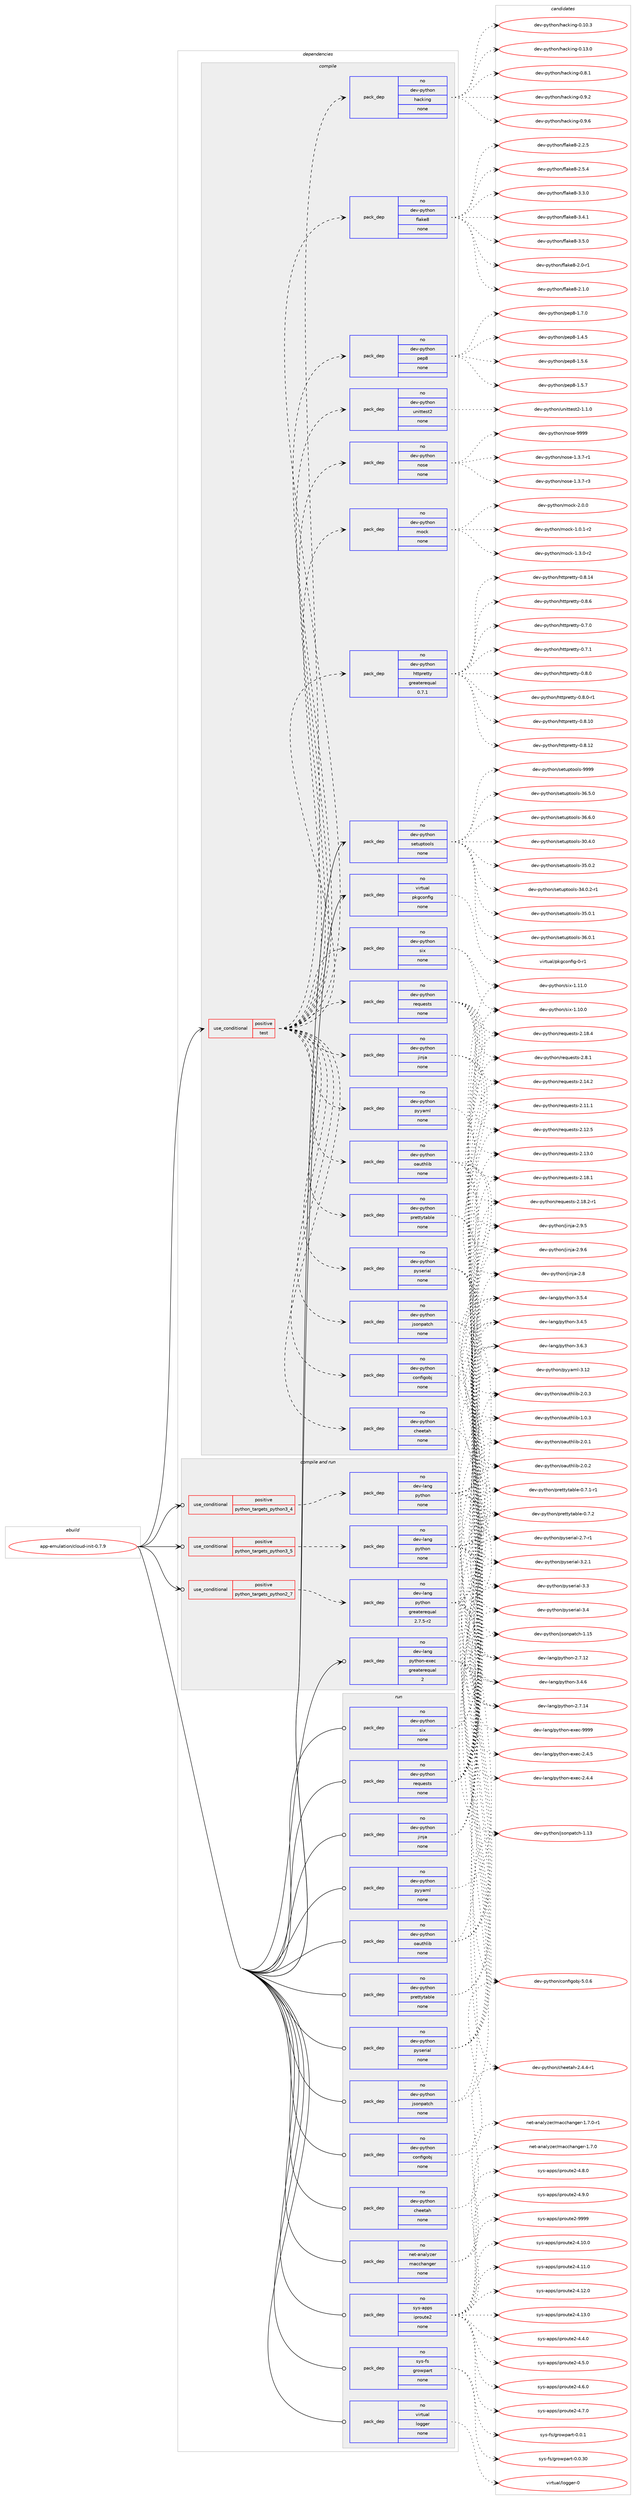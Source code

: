 digraph prolog {

# *************
# Graph options
# *************

newrank=true;
concentrate=true;
compound=true;
graph [rankdir=LR,fontname=Helvetica,fontsize=10,ranksep=1.5];#, ranksep=2.5, nodesep=0.2];
edge  [arrowhead=vee];
node  [fontname=Helvetica,fontsize=10];

# **********
# The ebuild
# **********

subgraph cluster_leftcol {
color=gray;
rank=same;
label=<<i>ebuild</i>>;
id [label="app-emulation/cloud-init-0.7.9", color=red, width=4, href="../app-emulation/cloud-init-0.7.9.svg"];
}

# ****************
# The dependencies
# ****************

subgraph cluster_midcol {
color=gray;
label=<<i>dependencies</i>>;
subgraph cluster_compile {
fillcolor="#eeeeee";
style=filled;
label=<<i>compile</i>>;
subgraph cond4976 {
dependency20483 [label=<<TABLE BORDER="0" CELLBORDER="1" CELLSPACING="0" CELLPADDING="4"><TR><TD ROWSPAN="3" CELLPADDING="10">use_conditional</TD></TR><TR><TD>positive</TD></TR><TR><TD>test</TD></TR></TABLE>>, shape=none, color=red];
subgraph pack15093 {
dependency20484 [label=<<TABLE BORDER="0" CELLBORDER="1" CELLSPACING="0" CELLPADDING="4" WIDTH="220"><TR><TD ROWSPAN="6" CELLPADDING="30">pack_dep</TD></TR><TR><TD WIDTH="110">no</TD></TR><TR><TD>dev-python</TD></TR><TR><TD>six</TD></TR><TR><TD>none</TD></TR><TR><TD></TD></TR></TABLE>>, shape=none, color=blue];
}
dependency20483:e -> dependency20484:w [weight=20,style="dashed",arrowhead="vee"];
subgraph pack15094 {
dependency20485 [label=<<TABLE BORDER="0" CELLBORDER="1" CELLSPACING="0" CELLPADDING="4" WIDTH="220"><TR><TD ROWSPAN="6" CELLPADDING="30">pack_dep</TD></TR><TR><TD WIDTH="110">no</TD></TR><TR><TD>dev-python</TD></TR><TR><TD>configobj</TD></TR><TR><TD>none</TD></TR><TR><TD></TD></TR></TABLE>>, shape=none, color=blue];
}
dependency20483:e -> dependency20485:w [weight=20,style="dashed",arrowhead="vee"];
subgraph pack15095 {
dependency20486 [label=<<TABLE BORDER="0" CELLBORDER="1" CELLSPACING="0" CELLPADDING="4" WIDTH="220"><TR><TD ROWSPAN="6" CELLPADDING="30">pack_dep</TD></TR><TR><TD WIDTH="110">no</TD></TR><TR><TD>dev-python</TD></TR><TR><TD>jinja</TD></TR><TR><TD>none</TD></TR><TR><TD></TD></TR></TABLE>>, shape=none, color=blue];
}
dependency20483:e -> dependency20486:w [weight=20,style="dashed",arrowhead="vee"];
subgraph pack15096 {
dependency20487 [label=<<TABLE BORDER="0" CELLBORDER="1" CELLSPACING="0" CELLPADDING="4" WIDTH="220"><TR><TD ROWSPAN="6" CELLPADDING="30">pack_dep</TD></TR><TR><TD WIDTH="110">no</TD></TR><TR><TD>dev-python</TD></TR><TR><TD>jsonpatch</TD></TR><TR><TD>none</TD></TR><TR><TD></TD></TR></TABLE>>, shape=none, color=blue];
}
dependency20483:e -> dependency20487:w [weight=20,style="dashed",arrowhead="vee"];
subgraph pack15097 {
dependency20488 [label=<<TABLE BORDER="0" CELLBORDER="1" CELLSPACING="0" CELLPADDING="4" WIDTH="220"><TR><TD ROWSPAN="6" CELLPADDING="30">pack_dep</TD></TR><TR><TD WIDTH="110">no</TD></TR><TR><TD>dev-python</TD></TR><TR><TD>oauthlib</TD></TR><TR><TD>none</TD></TR><TR><TD></TD></TR></TABLE>>, shape=none, color=blue];
}
dependency20483:e -> dependency20488:w [weight=20,style="dashed",arrowhead="vee"];
subgraph pack15098 {
dependency20489 [label=<<TABLE BORDER="0" CELLBORDER="1" CELLSPACING="0" CELLPADDING="4" WIDTH="220"><TR><TD ROWSPAN="6" CELLPADDING="30">pack_dep</TD></TR><TR><TD WIDTH="110">no</TD></TR><TR><TD>dev-python</TD></TR><TR><TD>prettytable</TD></TR><TR><TD>none</TD></TR><TR><TD></TD></TR></TABLE>>, shape=none, color=blue];
}
dependency20483:e -> dependency20489:w [weight=20,style="dashed",arrowhead="vee"];
subgraph pack15099 {
dependency20490 [label=<<TABLE BORDER="0" CELLBORDER="1" CELLSPACING="0" CELLPADDING="4" WIDTH="220"><TR><TD ROWSPAN="6" CELLPADDING="30">pack_dep</TD></TR><TR><TD WIDTH="110">no</TD></TR><TR><TD>dev-python</TD></TR><TR><TD>pyserial</TD></TR><TR><TD>none</TD></TR><TR><TD></TD></TR></TABLE>>, shape=none, color=blue];
}
dependency20483:e -> dependency20490:w [weight=20,style="dashed",arrowhead="vee"];
subgraph pack15100 {
dependency20491 [label=<<TABLE BORDER="0" CELLBORDER="1" CELLSPACING="0" CELLPADDING="4" WIDTH="220"><TR><TD ROWSPAN="6" CELLPADDING="30">pack_dep</TD></TR><TR><TD WIDTH="110">no</TD></TR><TR><TD>dev-python</TD></TR><TR><TD>pyyaml</TD></TR><TR><TD>none</TD></TR><TR><TD></TD></TR></TABLE>>, shape=none, color=blue];
}
dependency20483:e -> dependency20491:w [weight=20,style="dashed",arrowhead="vee"];
subgraph pack15101 {
dependency20492 [label=<<TABLE BORDER="0" CELLBORDER="1" CELLSPACING="0" CELLPADDING="4" WIDTH="220"><TR><TD ROWSPAN="6" CELLPADDING="30">pack_dep</TD></TR><TR><TD WIDTH="110">no</TD></TR><TR><TD>dev-python</TD></TR><TR><TD>requests</TD></TR><TR><TD>none</TD></TR><TR><TD></TD></TR></TABLE>>, shape=none, color=blue];
}
dependency20483:e -> dependency20492:w [weight=20,style="dashed",arrowhead="vee"];
subgraph pack15102 {
dependency20493 [label=<<TABLE BORDER="0" CELLBORDER="1" CELLSPACING="0" CELLPADDING="4" WIDTH="220"><TR><TD ROWSPAN="6" CELLPADDING="30">pack_dep</TD></TR><TR><TD WIDTH="110">no</TD></TR><TR><TD>dev-python</TD></TR><TR><TD>cheetah</TD></TR><TR><TD>none</TD></TR><TR><TD></TD></TR></TABLE>>, shape=none, color=blue];
}
dependency20483:e -> dependency20493:w [weight=20,style="dashed",arrowhead="vee"];
subgraph pack15103 {
dependency20494 [label=<<TABLE BORDER="0" CELLBORDER="1" CELLSPACING="0" CELLPADDING="4" WIDTH="220"><TR><TD ROWSPAN="6" CELLPADDING="30">pack_dep</TD></TR><TR><TD WIDTH="110">no</TD></TR><TR><TD>dev-python</TD></TR><TR><TD>httpretty</TD></TR><TR><TD>greaterequal</TD></TR><TR><TD>0.7.1</TD></TR></TABLE>>, shape=none, color=blue];
}
dependency20483:e -> dependency20494:w [weight=20,style="dashed",arrowhead="vee"];
subgraph pack15104 {
dependency20495 [label=<<TABLE BORDER="0" CELLBORDER="1" CELLSPACING="0" CELLPADDING="4" WIDTH="220"><TR><TD ROWSPAN="6" CELLPADDING="30">pack_dep</TD></TR><TR><TD WIDTH="110">no</TD></TR><TR><TD>dev-python</TD></TR><TR><TD>mock</TD></TR><TR><TD>none</TD></TR><TR><TD></TD></TR></TABLE>>, shape=none, color=blue];
}
dependency20483:e -> dependency20495:w [weight=20,style="dashed",arrowhead="vee"];
subgraph pack15105 {
dependency20496 [label=<<TABLE BORDER="0" CELLBORDER="1" CELLSPACING="0" CELLPADDING="4" WIDTH="220"><TR><TD ROWSPAN="6" CELLPADDING="30">pack_dep</TD></TR><TR><TD WIDTH="110">no</TD></TR><TR><TD>dev-python</TD></TR><TR><TD>nose</TD></TR><TR><TD>none</TD></TR><TR><TD></TD></TR></TABLE>>, shape=none, color=blue];
}
dependency20483:e -> dependency20496:w [weight=20,style="dashed",arrowhead="vee"];
subgraph pack15106 {
dependency20497 [label=<<TABLE BORDER="0" CELLBORDER="1" CELLSPACING="0" CELLPADDING="4" WIDTH="220"><TR><TD ROWSPAN="6" CELLPADDING="30">pack_dep</TD></TR><TR><TD WIDTH="110">no</TD></TR><TR><TD>dev-python</TD></TR><TR><TD>unittest2</TD></TR><TR><TD>none</TD></TR><TR><TD></TD></TR></TABLE>>, shape=none, color=blue];
}
dependency20483:e -> dependency20497:w [weight=20,style="dashed",arrowhead="vee"];
subgraph pack15107 {
dependency20498 [label=<<TABLE BORDER="0" CELLBORDER="1" CELLSPACING="0" CELLPADDING="4" WIDTH="220"><TR><TD ROWSPAN="6" CELLPADDING="30">pack_dep</TD></TR><TR><TD WIDTH="110">no</TD></TR><TR><TD>dev-python</TD></TR><TR><TD>pep8</TD></TR><TR><TD>none</TD></TR><TR><TD></TD></TR></TABLE>>, shape=none, color=blue];
}
dependency20483:e -> dependency20498:w [weight=20,style="dashed",arrowhead="vee"];
subgraph pack15108 {
dependency20499 [label=<<TABLE BORDER="0" CELLBORDER="1" CELLSPACING="0" CELLPADDING="4" WIDTH="220"><TR><TD ROWSPAN="6" CELLPADDING="30">pack_dep</TD></TR><TR><TD WIDTH="110">no</TD></TR><TR><TD>dev-python</TD></TR><TR><TD>flake8</TD></TR><TR><TD>none</TD></TR><TR><TD></TD></TR></TABLE>>, shape=none, color=blue];
}
dependency20483:e -> dependency20499:w [weight=20,style="dashed",arrowhead="vee"];
subgraph pack15109 {
dependency20500 [label=<<TABLE BORDER="0" CELLBORDER="1" CELLSPACING="0" CELLPADDING="4" WIDTH="220"><TR><TD ROWSPAN="6" CELLPADDING="30">pack_dep</TD></TR><TR><TD WIDTH="110">no</TD></TR><TR><TD>dev-python</TD></TR><TR><TD>hacking</TD></TR><TR><TD>none</TD></TR><TR><TD></TD></TR></TABLE>>, shape=none, color=blue];
}
dependency20483:e -> dependency20500:w [weight=20,style="dashed",arrowhead="vee"];
}
id:e -> dependency20483:w [weight=20,style="solid",arrowhead="vee"];
subgraph pack15110 {
dependency20501 [label=<<TABLE BORDER="0" CELLBORDER="1" CELLSPACING="0" CELLPADDING="4" WIDTH="220"><TR><TD ROWSPAN="6" CELLPADDING="30">pack_dep</TD></TR><TR><TD WIDTH="110">no</TD></TR><TR><TD>dev-python</TD></TR><TR><TD>setuptools</TD></TR><TR><TD>none</TD></TR><TR><TD></TD></TR></TABLE>>, shape=none, color=blue];
}
id:e -> dependency20501:w [weight=20,style="solid",arrowhead="vee"];
subgraph pack15111 {
dependency20502 [label=<<TABLE BORDER="0" CELLBORDER="1" CELLSPACING="0" CELLPADDING="4" WIDTH="220"><TR><TD ROWSPAN="6" CELLPADDING="30">pack_dep</TD></TR><TR><TD WIDTH="110">no</TD></TR><TR><TD>virtual</TD></TR><TR><TD>pkgconfig</TD></TR><TR><TD>none</TD></TR><TR><TD></TD></TR></TABLE>>, shape=none, color=blue];
}
id:e -> dependency20502:w [weight=20,style="solid",arrowhead="vee"];
}
subgraph cluster_compileandrun {
fillcolor="#eeeeee";
style=filled;
label=<<i>compile and run</i>>;
subgraph cond4977 {
dependency20503 [label=<<TABLE BORDER="0" CELLBORDER="1" CELLSPACING="0" CELLPADDING="4"><TR><TD ROWSPAN="3" CELLPADDING="10">use_conditional</TD></TR><TR><TD>positive</TD></TR><TR><TD>python_targets_python2_7</TD></TR></TABLE>>, shape=none, color=red];
subgraph pack15112 {
dependency20504 [label=<<TABLE BORDER="0" CELLBORDER="1" CELLSPACING="0" CELLPADDING="4" WIDTH="220"><TR><TD ROWSPAN="6" CELLPADDING="30">pack_dep</TD></TR><TR><TD WIDTH="110">no</TD></TR><TR><TD>dev-lang</TD></TR><TR><TD>python</TD></TR><TR><TD>greaterequal</TD></TR><TR><TD>2.7.5-r2</TD></TR></TABLE>>, shape=none, color=blue];
}
dependency20503:e -> dependency20504:w [weight=20,style="dashed",arrowhead="vee"];
}
id:e -> dependency20503:w [weight=20,style="solid",arrowhead="odotvee"];
subgraph cond4978 {
dependency20505 [label=<<TABLE BORDER="0" CELLBORDER="1" CELLSPACING="0" CELLPADDING="4"><TR><TD ROWSPAN="3" CELLPADDING="10">use_conditional</TD></TR><TR><TD>positive</TD></TR><TR><TD>python_targets_python3_4</TD></TR></TABLE>>, shape=none, color=red];
subgraph pack15113 {
dependency20506 [label=<<TABLE BORDER="0" CELLBORDER="1" CELLSPACING="0" CELLPADDING="4" WIDTH="220"><TR><TD ROWSPAN="6" CELLPADDING="30">pack_dep</TD></TR><TR><TD WIDTH="110">no</TD></TR><TR><TD>dev-lang</TD></TR><TR><TD>python</TD></TR><TR><TD>none</TD></TR><TR><TD></TD></TR></TABLE>>, shape=none, color=blue];
}
dependency20505:e -> dependency20506:w [weight=20,style="dashed",arrowhead="vee"];
}
id:e -> dependency20505:w [weight=20,style="solid",arrowhead="odotvee"];
subgraph cond4979 {
dependency20507 [label=<<TABLE BORDER="0" CELLBORDER="1" CELLSPACING="0" CELLPADDING="4"><TR><TD ROWSPAN="3" CELLPADDING="10">use_conditional</TD></TR><TR><TD>positive</TD></TR><TR><TD>python_targets_python3_5</TD></TR></TABLE>>, shape=none, color=red];
subgraph pack15114 {
dependency20508 [label=<<TABLE BORDER="0" CELLBORDER="1" CELLSPACING="0" CELLPADDING="4" WIDTH="220"><TR><TD ROWSPAN="6" CELLPADDING="30">pack_dep</TD></TR><TR><TD WIDTH="110">no</TD></TR><TR><TD>dev-lang</TD></TR><TR><TD>python</TD></TR><TR><TD>none</TD></TR><TR><TD></TD></TR></TABLE>>, shape=none, color=blue];
}
dependency20507:e -> dependency20508:w [weight=20,style="dashed",arrowhead="vee"];
}
id:e -> dependency20507:w [weight=20,style="solid",arrowhead="odotvee"];
subgraph pack15115 {
dependency20509 [label=<<TABLE BORDER="0" CELLBORDER="1" CELLSPACING="0" CELLPADDING="4" WIDTH="220"><TR><TD ROWSPAN="6" CELLPADDING="30">pack_dep</TD></TR><TR><TD WIDTH="110">no</TD></TR><TR><TD>dev-lang</TD></TR><TR><TD>python-exec</TD></TR><TR><TD>greaterequal</TD></TR><TR><TD>2</TD></TR></TABLE>>, shape=none, color=blue];
}
id:e -> dependency20509:w [weight=20,style="solid",arrowhead="odotvee"];
}
subgraph cluster_run {
fillcolor="#eeeeee";
style=filled;
label=<<i>run</i>>;
subgraph pack15116 {
dependency20510 [label=<<TABLE BORDER="0" CELLBORDER="1" CELLSPACING="0" CELLPADDING="4" WIDTH="220"><TR><TD ROWSPAN="6" CELLPADDING="30">pack_dep</TD></TR><TR><TD WIDTH="110">no</TD></TR><TR><TD>dev-python</TD></TR><TR><TD>cheetah</TD></TR><TR><TD>none</TD></TR><TR><TD></TD></TR></TABLE>>, shape=none, color=blue];
}
id:e -> dependency20510:w [weight=20,style="solid",arrowhead="odot"];
subgraph pack15117 {
dependency20511 [label=<<TABLE BORDER="0" CELLBORDER="1" CELLSPACING="0" CELLPADDING="4" WIDTH="220"><TR><TD ROWSPAN="6" CELLPADDING="30">pack_dep</TD></TR><TR><TD WIDTH="110">no</TD></TR><TR><TD>dev-python</TD></TR><TR><TD>configobj</TD></TR><TR><TD>none</TD></TR><TR><TD></TD></TR></TABLE>>, shape=none, color=blue];
}
id:e -> dependency20511:w [weight=20,style="solid",arrowhead="odot"];
subgraph pack15118 {
dependency20512 [label=<<TABLE BORDER="0" CELLBORDER="1" CELLSPACING="0" CELLPADDING="4" WIDTH="220"><TR><TD ROWSPAN="6" CELLPADDING="30">pack_dep</TD></TR><TR><TD WIDTH="110">no</TD></TR><TR><TD>dev-python</TD></TR><TR><TD>jinja</TD></TR><TR><TD>none</TD></TR><TR><TD></TD></TR></TABLE>>, shape=none, color=blue];
}
id:e -> dependency20512:w [weight=20,style="solid",arrowhead="odot"];
subgraph pack15119 {
dependency20513 [label=<<TABLE BORDER="0" CELLBORDER="1" CELLSPACING="0" CELLPADDING="4" WIDTH="220"><TR><TD ROWSPAN="6" CELLPADDING="30">pack_dep</TD></TR><TR><TD WIDTH="110">no</TD></TR><TR><TD>dev-python</TD></TR><TR><TD>jsonpatch</TD></TR><TR><TD>none</TD></TR><TR><TD></TD></TR></TABLE>>, shape=none, color=blue];
}
id:e -> dependency20513:w [weight=20,style="solid",arrowhead="odot"];
subgraph pack15120 {
dependency20514 [label=<<TABLE BORDER="0" CELLBORDER="1" CELLSPACING="0" CELLPADDING="4" WIDTH="220"><TR><TD ROWSPAN="6" CELLPADDING="30">pack_dep</TD></TR><TR><TD WIDTH="110">no</TD></TR><TR><TD>dev-python</TD></TR><TR><TD>oauthlib</TD></TR><TR><TD>none</TD></TR><TR><TD></TD></TR></TABLE>>, shape=none, color=blue];
}
id:e -> dependency20514:w [weight=20,style="solid",arrowhead="odot"];
subgraph pack15121 {
dependency20515 [label=<<TABLE BORDER="0" CELLBORDER="1" CELLSPACING="0" CELLPADDING="4" WIDTH="220"><TR><TD ROWSPAN="6" CELLPADDING="30">pack_dep</TD></TR><TR><TD WIDTH="110">no</TD></TR><TR><TD>dev-python</TD></TR><TR><TD>prettytable</TD></TR><TR><TD>none</TD></TR><TR><TD></TD></TR></TABLE>>, shape=none, color=blue];
}
id:e -> dependency20515:w [weight=20,style="solid",arrowhead="odot"];
subgraph pack15122 {
dependency20516 [label=<<TABLE BORDER="0" CELLBORDER="1" CELLSPACING="0" CELLPADDING="4" WIDTH="220"><TR><TD ROWSPAN="6" CELLPADDING="30">pack_dep</TD></TR><TR><TD WIDTH="110">no</TD></TR><TR><TD>dev-python</TD></TR><TR><TD>pyserial</TD></TR><TR><TD>none</TD></TR><TR><TD></TD></TR></TABLE>>, shape=none, color=blue];
}
id:e -> dependency20516:w [weight=20,style="solid",arrowhead="odot"];
subgraph pack15123 {
dependency20517 [label=<<TABLE BORDER="0" CELLBORDER="1" CELLSPACING="0" CELLPADDING="4" WIDTH="220"><TR><TD ROWSPAN="6" CELLPADDING="30">pack_dep</TD></TR><TR><TD WIDTH="110">no</TD></TR><TR><TD>dev-python</TD></TR><TR><TD>pyyaml</TD></TR><TR><TD>none</TD></TR><TR><TD></TD></TR></TABLE>>, shape=none, color=blue];
}
id:e -> dependency20517:w [weight=20,style="solid",arrowhead="odot"];
subgraph pack15124 {
dependency20518 [label=<<TABLE BORDER="0" CELLBORDER="1" CELLSPACING="0" CELLPADDING="4" WIDTH="220"><TR><TD ROWSPAN="6" CELLPADDING="30">pack_dep</TD></TR><TR><TD WIDTH="110">no</TD></TR><TR><TD>dev-python</TD></TR><TR><TD>requests</TD></TR><TR><TD>none</TD></TR><TR><TD></TD></TR></TABLE>>, shape=none, color=blue];
}
id:e -> dependency20518:w [weight=20,style="solid",arrowhead="odot"];
subgraph pack15125 {
dependency20519 [label=<<TABLE BORDER="0" CELLBORDER="1" CELLSPACING="0" CELLPADDING="4" WIDTH="220"><TR><TD ROWSPAN="6" CELLPADDING="30">pack_dep</TD></TR><TR><TD WIDTH="110">no</TD></TR><TR><TD>dev-python</TD></TR><TR><TD>six</TD></TR><TR><TD>none</TD></TR><TR><TD></TD></TR></TABLE>>, shape=none, color=blue];
}
id:e -> dependency20519:w [weight=20,style="solid",arrowhead="odot"];
subgraph pack15126 {
dependency20520 [label=<<TABLE BORDER="0" CELLBORDER="1" CELLSPACING="0" CELLPADDING="4" WIDTH="220"><TR><TD ROWSPAN="6" CELLPADDING="30">pack_dep</TD></TR><TR><TD WIDTH="110">no</TD></TR><TR><TD>net-analyzer</TD></TR><TR><TD>macchanger</TD></TR><TR><TD>none</TD></TR><TR><TD></TD></TR></TABLE>>, shape=none, color=blue];
}
id:e -> dependency20520:w [weight=20,style="solid",arrowhead="odot"];
subgraph pack15127 {
dependency20521 [label=<<TABLE BORDER="0" CELLBORDER="1" CELLSPACING="0" CELLPADDING="4" WIDTH="220"><TR><TD ROWSPAN="6" CELLPADDING="30">pack_dep</TD></TR><TR><TD WIDTH="110">no</TD></TR><TR><TD>sys-apps</TD></TR><TR><TD>iproute2</TD></TR><TR><TD>none</TD></TR><TR><TD></TD></TR></TABLE>>, shape=none, color=blue];
}
id:e -> dependency20521:w [weight=20,style="solid",arrowhead="odot"];
subgraph pack15128 {
dependency20522 [label=<<TABLE BORDER="0" CELLBORDER="1" CELLSPACING="0" CELLPADDING="4" WIDTH="220"><TR><TD ROWSPAN="6" CELLPADDING="30">pack_dep</TD></TR><TR><TD WIDTH="110">no</TD></TR><TR><TD>sys-fs</TD></TR><TR><TD>growpart</TD></TR><TR><TD>none</TD></TR><TR><TD></TD></TR></TABLE>>, shape=none, color=blue];
}
id:e -> dependency20522:w [weight=20,style="solid",arrowhead="odot"];
subgraph pack15129 {
dependency20523 [label=<<TABLE BORDER="0" CELLBORDER="1" CELLSPACING="0" CELLPADDING="4" WIDTH="220"><TR><TD ROWSPAN="6" CELLPADDING="30">pack_dep</TD></TR><TR><TD WIDTH="110">no</TD></TR><TR><TD>virtual</TD></TR><TR><TD>logger</TD></TR><TR><TD>none</TD></TR><TR><TD></TD></TR></TABLE>>, shape=none, color=blue];
}
id:e -> dependency20523:w [weight=20,style="solid",arrowhead="odot"];
}
}

# **************
# The candidates
# **************

subgraph cluster_choices {
rank=same;
color=gray;
label=<<i>candidates</i>>;

subgraph choice15093 {
color=black;
nodesep=1;
choice100101118451121211161041111104711510512045494649484648 [label="dev-python/six-1.10.0", color=red, width=4,href="../dev-python/six-1.10.0.svg"];
choice100101118451121211161041111104711510512045494649494648 [label="dev-python/six-1.11.0", color=red, width=4,href="../dev-python/six-1.11.0.svg"];
dependency20484:e -> choice100101118451121211161041111104711510512045494649484648:w [style=dotted,weight="100"];
dependency20484:e -> choice100101118451121211161041111104711510512045494649494648:w [style=dotted,weight="100"];
}
subgraph choice15094 {
color=black;
nodesep=1;
choice10010111845112121116104111110479911111010210510311198106455346484654 [label="dev-python/configobj-5.0.6", color=red, width=4,href="../dev-python/configobj-5.0.6.svg"];
dependency20485:e -> choice10010111845112121116104111110479911111010210510311198106455346484654:w [style=dotted,weight="100"];
}
subgraph choice15095 {
color=black;
nodesep=1;
choice10010111845112121116104111110471061051101069745504656 [label="dev-python/jinja-2.8", color=red, width=4,href="../dev-python/jinja-2.8.svg"];
choice100101118451121211161041111104710610511010697455046574653 [label="dev-python/jinja-2.9.5", color=red, width=4,href="../dev-python/jinja-2.9.5.svg"];
choice100101118451121211161041111104710610511010697455046574654 [label="dev-python/jinja-2.9.6", color=red, width=4,href="../dev-python/jinja-2.9.6.svg"];
dependency20486:e -> choice10010111845112121116104111110471061051101069745504656:w [style=dotted,weight="100"];
dependency20486:e -> choice100101118451121211161041111104710610511010697455046574653:w [style=dotted,weight="100"];
dependency20486:e -> choice100101118451121211161041111104710610511010697455046574654:w [style=dotted,weight="100"];
}
subgraph choice15096 {
color=black;
nodesep=1;
choice100101118451121211161041111104710611511111011297116991044549464951 [label="dev-python/jsonpatch-1.13", color=red, width=4,href="../dev-python/jsonpatch-1.13.svg"];
choice100101118451121211161041111104710611511111011297116991044549464953 [label="dev-python/jsonpatch-1.15", color=red, width=4,href="../dev-python/jsonpatch-1.15.svg"];
dependency20487:e -> choice100101118451121211161041111104710611511111011297116991044549464951:w [style=dotted,weight="100"];
dependency20487:e -> choice100101118451121211161041111104710611511111011297116991044549464953:w [style=dotted,weight="100"];
}
subgraph choice15097 {
color=black;
nodesep=1;
choice10010111845112121116104111110471119711711610410810598454946484651 [label="dev-python/oauthlib-1.0.3", color=red, width=4,href="../dev-python/oauthlib-1.0.3.svg"];
choice10010111845112121116104111110471119711711610410810598455046484649 [label="dev-python/oauthlib-2.0.1", color=red, width=4,href="../dev-python/oauthlib-2.0.1.svg"];
choice10010111845112121116104111110471119711711610410810598455046484650 [label="dev-python/oauthlib-2.0.2", color=red, width=4,href="../dev-python/oauthlib-2.0.2.svg"];
choice10010111845112121116104111110471119711711610410810598455046484651 [label="dev-python/oauthlib-2.0.3", color=red, width=4,href="../dev-python/oauthlib-2.0.3.svg"];
dependency20488:e -> choice10010111845112121116104111110471119711711610410810598454946484651:w [style=dotted,weight="100"];
dependency20488:e -> choice10010111845112121116104111110471119711711610410810598455046484649:w [style=dotted,weight="100"];
dependency20488:e -> choice10010111845112121116104111110471119711711610410810598455046484650:w [style=dotted,weight="100"];
dependency20488:e -> choice10010111845112121116104111110471119711711610410810598455046484651:w [style=dotted,weight="100"];
}
subgraph choice15098 {
color=black;
nodesep=1;
choice100101118451121211161041111104711211410111611612111697981081014548465546494511449 [label="dev-python/prettytable-0.7.1-r1", color=red, width=4,href="../dev-python/prettytable-0.7.1-r1.svg"];
choice10010111845112121116104111110471121141011161161211169798108101454846554650 [label="dev-python/prettytable-0.7.2", color=red, width=4,href="../dev-python/prettytable-0.7.2.svg"];
dependency20489:e -> choice100101118451121211161041111104711211410111611612111697981081014548465546494511449:w [style=dotted,weight="100"];
dependency20489:e -> choice10010111845112121116104111110471121141011161161211169798108101454846554650:w [style=dotted,weight="100"];
}
subgraph choice15099 {
color=black;
nodesep=1;
choice100101118451121211161041111104711212111510111410597108455046554511449 [label="dev-python/pyserial-2.7-r1", color=red, width=4,href="../dev-python/pyserial-2.7-r1.svg"];
choice100101118451121211161041111104711212111510111410597108455146504649 [label="dev-python/pyserial-3.2.1", color=red, width=4,href="../dev-python/pyserial-3.2.1.svg"];
choice10010111845112121116104111110471121211151011141059710845514651 [label="dev-python/pyserial-3.3", color=red, width=4,href="../dev-python/pyserial-3.3.svg"];
choice10010111845112121116104111110471121211151011141059710845514652 [label="dev-python/pyserial-3.4", color=red, width=4,href="../dev-python/pyserial-3.4.svg"];
dependency20490:e -> choice100101118451121211161041111104711212111510111410597108455046554511449:w [style=dotted,weight="100"];
dependency20490:e -> choice100101118451121211161041111104711212111510111410597108455146504649:w [style=dotted,weight="100"];
dependency20490:e -> choice10010111845112121116104111110471121211151011141059710845514651:w [style=dotted,weight="100"];
dependency20490:e -> choice10010111845112121116104111110471121211151011141059710845514652:w [style=dotted,weight="100"];
}
subgraph choice15100 {
color=black;
nodesep=1;
choice1001011184511212111610411111047112121121971091084551464950 [label="dev-python/pyyaml-3.12", color=red, width=4,href="../dev-python/pyyaml-3.12.svg"];
dependency20491:e -> choice1001011184511212111610411111047112121121971091084551464950:w [style=dotted,weight="100"];
}
subgraph choice15101 {
color=black;
nodesep=1;
choice100101118451121211161041111104711410111311710111511611545504649494649 [label="dev-python/requests-2.11.1", color=red, width=4,href="../dev-python/requests-2.11.1.svg"];
choice100101118451121211161041111104711410111311710111511611545504649504653 [label="dev-python/requests-2.12.5", color=red, width=4,href="../dev-python/requests-2.12.5.svg"];
choice100101118451121211161041111104711410111311710111511611545504649514648 [label="dev-python/requests-2.13.0", color=red, width=4,href="../dev-python/requests-2.13.0.svg"];
choice100101118451121211161041111104711410111311710111511611545504649524650 [label="dev-python/requests-2.14.2", color=red, width=4,href="../dev-python/requests-2.14.2.svg"];
choice100101118451121211161041111104711410111311710111511611545504649564649 [label="dev-python/requests-2.18.1", color=red, width=4,href="../dev-python/requests-2.18.1.svg"];
choice1001011184511212111610411111047114101113117101115116115455046495646504511449 [label="dev-python/requests-2.18.2-r1", color=red, width=4,href="../dev-python/requests-2.18.2-r1.svg"];
choice100101118451121211161041111104711410111311710111511611545504649564652 [label="dev-python/requests-2.18.4", color=red, width=4,href="../dev-python/requests-2.18.4.svg"];
choice1001011184511212111610411111047114101113117101115116115455046564649 [label="dev-python/requests-2.8.1", color=red, width=4,href="../dev-python/requests-2.8.1.svg"];
dependency20492:e -> choice100101118451121211161041111104711410111311710111511611545504649494649:w [style=dotted,weight="100"];
dependency20492:e -> choice100101118451121211161041111104711410111311710111511611545504649504653:w [style=dotted,weight="100"];
dependency20492:e -> choice100101118451121211161041111104711410111311710111511611545504649514648:w [style=dotted,weight="100"];
dependency20492:e -> choice100101118451121211161041111104711410111311710111511611545504649524650:w [style=dotted,weight="100"];
dependency20492:e -> choice100101118451121211161041111104711410111311710111511611545504649564649:w [style=dotted,weight="100"];
dependency20492:e -> choice1001011184511212111610411111047114101113117101115116115455046495646504511449:w [style=dotted,weight="100"];
dependency20492:e -> choice100101118451121211161041111104711410111311710111511611545504649564652:w [style=dotted,weight="100"];
dependency20492:e -> choice1001011184511212111610411111047114101113117101115116115455046564649:w [style=dotted,weight="100"];
}
subgraph choice15102 {
color=black;
nodesep=1;
choice100101118451121211161041111104799104101101116971044550465246524511449 [label="dev-python/cheetah-2.4.4-r1", color=red, width=4,href="../dev-python/cheetah-2.4.4-r1.svg"];
dependency20493:e -> choice100101118451121211161041111104799104101101116971044550465246524511449:w [style=dotted,weight="100"];
}
subgraph choice15103 {
color=black;
nodesep=1;
choice1001011184511212111610411111047104116116112114101116116121454846554648 [label="dev-python/httpretty-0.7.0", color=red, width=4,href="../dev-python/httpretty-0.7.0.svg"];
choice1001011184511212111610411111047104116116112114101116116121454846554649 [label="dev-python/httpretty-0.7.1", color=red, width=4,href="../dev-python/httpretty-0.7.1.svg"];
choice1001011184511212111610411111047104116116112114101116116121454846564648 [label="dev-python/httpretty-0.8.0", color=red, width=4,href="../dev-python/httpretty-0.8.0.svg"];
choice10010111845112121116104111110471041161161121141011161161214548465646484511449 [label="dev-python/httpretty-0.8.0-r1", color=red, width=4,href="../dev-python/httpretty-0.8.0-r1.svg"];
choice100101118451121211161041111104710411611611211410111611612145484656464948 [label="dev-python/httpretty-0.8.10", color=red, width=4,href="../dev-python/httpretty-0.8.10.svg"];
choice100101118451121211161041111104710411611611211410111611612145484656464950 [label="dev-python/httpretty-0.8.12", color=red, width=4,href="../dev-python/httpretty-0.8.12.svg"];
choice100101118451121211161041111104710411611611211410111611612145484656464952 [label="dev-python/httpretty-0.8.14", color=red, width=4,href="../dev-python/httpretty-0.8.14.svg"];
choice1001011184511212111610411111047104116116112114101116116121454846564654 [label="dev-python/httpretty-0.8.6", color=red, width=4,href="../dev-python/httpretty-0.8.6.svg"];
dependency20494:e -> choice1001011184511212111610411111047104116116112114101116116121454846554648:w [style=dotted,weight="100"];
dependency20494:e -> choice1001011184511212111610411111047104116116112114101116116121454846554649:w [style=dotted,weight="100"];
dependency20494:e -> choice1001011184511212111610411111047104116116112114101116116121454846564648:w [style=dotted,weight="100"];
dependency20494:e -> choice10010111845112121116104111110471041161161121141011161161214548465646484511449:w [style=dotted,weight="100"];
dependency20494:e -> choice100101118451121211161041111104710411611611211410111611612145484656464948:w [style=dotted,weight="100"];
dependency20494:e -> choice100101118451121211161041111104710411611611211410111611612145484656464950:w [style=dotted,weight="100"];
dependency20494:e -> choice100101118451121211161041111104710411611611211410111611612145484656464952:w [style=dotted,weight="100"];
dependency20494:e -> choice1001011184511212111610411111047104116116112114101116116121454846564654:w [style=dotted,weight="100"];
}
subgraph choice15104 {
color=black;
nodesep=1;
choice1001011184511212111610411111047109111991074549464846494511450 [label="dev-python/mock-1.0.1-r2", color=red, width=4,href="../dev-python/mock-1.0.1-r2.svg"];
choice1001011184511212111610411111047109111991074549465146484511450 [label="dev-python/mock-1.3.0-r2", color=red, width=4,href="../dev-python/mock-1.3.0-r2.svg"];
choice100101118451121211161041111104710911199107455046484648 [label="dev-python/mock-2.0.0", color=red, width=4,href="../dev-python/mock-2.0.0.svg"];
dependency20495:e -> choice1001011184511212111610411111047109111991074549464846494511450:w [style=dotted,weight="100"];
dependency20495:e -> choice1001011184511212111610411111047109111991074549465146484511450:w [style=dotted,weight="100"];
dependency20495:e -> choice100101118451121211161041111104710911199107455046484648:w [style=dotted,weight="100"];
}
subgraph choice15105 {
color=black;
nodesep=1;
choice10010111845112121116104111110471101111151014549465146554511449 [label="dev-python/nose-1.3.7-r1", color=red, width=4,href="../dev-python/nose-1.3.7-r1.svg"];
choice10010111845112121116104111110471101111151014549465146554511451 [label="dev-python/nose-1.3.7-r3", color=red, width=4,href="../dev-python/nose-1.3.7-r3.svg"];
choice10010111845112121116104111110471101111151014557575757 [label="dev-python/nose-9999", color=red, width=4,href="../dev-python/nose-9999.svg"];
dependency20496:e -> choice10010111845112121116104111110471101111151014549465146554511449:w [style=dotted,weight="100"];
dependency20496:e -> choice10010111845112121116104111110471101111151014549465146554511451:w [style=dotted,weight="100"];
dependency20496:e -> choice10010111845112121116104111110471101111151014557575757:w [style=dotted,weight="100"];
}
subgraph choice15106 {
color=black;
nodesep=1;
choice100101118451121211161041111104711711010511611610111511650454946494648 [label="dev-python/unittest2-1.1.0", color=red, width=4,href="../dev-python/unittest2-1.1.0.svg"];
dependency20497:e -> choice100101118451121211161041111104711711010511611610111511650454946494648:w [style=dotted,weight="100"];
}
subgraph choice15107 {
color=black;
nodesep=1;
choice100101118451121211161041111104711210111256454946524653 [label="dev-python/pep8-1.4.5", color=red, width=4,href="../dev-python/pep8-1.4.5.svg"];
choice100101118451121211161041111104711210111256454946534654 [label="dev-python/pep8-1.5.6", color=red, width=4,href="../dev-python/pep8-1.5.6.svg"];
choice100101118451121211161041111104711210111256454946534655 [label="dev-python/pep8-1.5.7", color=red, width=4,href="../dev-python/pep8-1.5.7.svg"];
choice100101118451121211161041111104711210111256454946554648 [label="dev-python/pep8-1.7.0", color=red, width=4,href="../dev-python/pep8-1.7.0.svg"];
dependency20498:e -> choice100101118451121211161041111104711210111256454946524653:w [style=dotted,weight="100"];
dependency20498:e -> choice100101118451121211161041111104711210111256454946534654:w [style=dotted,weight="100"];
dependency20498:e -> choice100101118451121211161041111104711210111256454946534655:w [style=dotted,weight="100"];
dependency20498:e -> choice100101118451121211161041111104711210111256454946554648:w [style=dotted,weight="100"];
}
subgraph choice15108 {
color=black;
nodesep=1;
choice10010111845112121116104111110471021089710710156455046484511449 [label="dev-python/flake8-2.0-r1", color=red, width=4,href="../dev-python/flake8-2.0-r1.svg"];
choice10010111845112121116104111110471021089710710156455046494648 [label="dev-python/flake8-2.1.0", color=red, width=4,href="../dev-python/flake8-2.1.0.svg"];
choice10010111845112121116104111110471021089710710156455046504653 [label="dev-python/flake8-2.2.5", color=red, width=4,href="../dev-python/flake8-2.2.5.svg"];
choice10010111845112121116104111110471021089710710156455046534652 [label="dev-python/flake8-2.5.4", color=red, width=4,href="../dev-python/flake8-2.5.4.svg"];
choice10010111845112121116104111110471021089710710156455146514648 [label="dev-python/flake8-3.3.0", color=red, width=4,href="../dev-python/flake8-3.3.0.svg"];
choice10010111845112121116104111110471021089710710156455146524649 [label="dev-python/flake8-3.4.1", color=red, width=4,href="../dev-python/flake8-3.4.1.svg"];
choice10010111845112121116104111110471021089710710156455146534648 [label="dev-python/flake8-3.5.0", color=red, width=4,href="../dev-python/flake8-3.5.0.svg"];
dependency20499:e -> choice10010111845112121116104111110471021089710710156455046484511449:w [style=dotted,weight="100"];
dependency20499:e -> choice10010111845112121116104111110471021089710710156455046494648:w [style=dotted,weight="100"];
dependency20499:e -> choice10010111845112121116104111110471021089710710156455046504653:w [style=dotted,weight="100"];
dependency20499:e -> choice10010111845112121116104111110471021089710710156455046534652:w [style=dotted,weight="100"];
dependency20499:e -> choice10010111845112121116104111110471021089710710156455146514648:w [style=dotted,weight="100"];
dependency20499:e -> choice10010111845112121116104111110471021089710710156455146524649:w [style=dotted,weight="100"];
dependency20499:e -> choice10010111845112121116104111110471021089710710156455146534648:w [style=dotted,weight="100"];
}
subgraph choice15109 {
color=black;
nodesep=1;
choice1001011184511212111610411111047104979910710511010345484649484651 [label="dev-python/hacking-0.10.3", color=red, width=4,href="../dev-python/hacking-0.10.3.svg"];
choice1001011184511212111610411111047104979910710511010345484649514648 [label="dev-python/hacking-0.13.0", color=red, width=4,href="../dev-python/hacking-0.13.0.svg"];
choice10010111845112121116104111110471049799107105110103454846564649 [label="dev-python/hacking-0.8.1", color=red, width=4,href="../dev-python/hacking-0.8.1.svg"];
choice10010111845112121116104111110471049799107105110103454846574650 [label="dev-python/hacking-0.9.2", color=red, width=4,href="../dev-python/hacking-0.9.2.svg"];
choice10010111845112121116104111110471049799107105110103454846574654 [label="dev-python/hacking-0.9.6", color=red, width=4,href="../dev-python/hacking-0.9.6.svg"];
dependency20500:e -> choice1001011184511212111610411111047104979910710511010345484649484651:w [style=dotted,weight="100"];
dependency20500:e -> choice1001011184511212111610411111047104979910710511010345484649514648:w [style=dotted,weight="100"];
dependency20500:e -> choice10010111845112121116104111110471049799107105110103454846564649:w [style=dotted,weight="100"];
dependency20500:e -> choice10010111845112121116104111110471049799107105110103454846574650:w [style=dotted,weight="100"];
dependency20500:e -> choice10010111845112121116104111110471049799107105110103454846574654:w [style=dotted,weight="100"];
}
subgraph choice15110 {
color=black;
nodesep=1;
choice100101118451121211161041111104711510111611711211611111110811545514846524648 [label="dev-python/setuptools-30.4.0", color=red, width=4,href="../dev-python/setuptools-30.4.0.svg"];
choice1001011184511212111610411111047115101116117112116111111108115455152464846504511449 [label="dev-python/setuptools-34.0.2-r1", color=red, width=4,href="../dev-python/setuptools-34.0.2-r1.svg"];
choice100101118451121211161041111104711510111611711211611111110811545515346484649 [label="dev-python/setuptools-35.0.1", color=red, width=4,href="../dev-python/setuptools-35.0.1.svg"];
choice100101118451121211161041111104711510111611711211611111110811545515346484650 [label="dev-python/setuptools-35.0.2", color=red, width=4,href="../dev-python/setuptools-35.0.2.svg"];
choice100101118451121211161041111104711510111611711211611111110811545515446484649 [label="dev-python/setuptools-36.0.1", color=red, width=4,href="../dev-python/setuptools-36.0.1.svg"];
choice100101118451121211161041111104711510111611711211611111110811545515446534648 [label="dev-python/setuptools-36.5.0", color=red, width=4,href="../dev-python/setuptools-36.5.0.svg"];
choice100101118451121211161041111104711510111611711211611111110811545515446544648 [label="dev-python/setuptools-36.6.0", color=red, width=4,href="../dev-python/setuptools-36.6.0.svg"];
choice10010111845112121116104111110471151011161171121161111111081154557575757 [label="dev-python/setuptools-9999", color=red, width=4,href="../dev-python/setuptools-9999.svg"];
dependency20501:e -> choice100101118451121211161041111104711510111611711211611111110811545514846524648:w [style=dotted,weight="100"];
dependency20501:e -> choice1001011184511212111610411111047115101116117112116111111108115455152464846504511449:w [style=dotted,weight="100"];
dependency20501:e -> choice100101118451121211161041111104711510111611711211611111110811545515346484649:w [style=dotted,weight="100"];
dependency20501:e -> choice100101118451121211161041111104711510111611711211611111110811545515346484650:w [style=dotted,weight="100"];
dependency20501:e -> choice100101118451121211161041111104711510111611711211611111110811545515446484649:w [style=dotted,weight="100"];
dependency20501:e -> choice100101118451121211161041111104711510111611711211611111110811545515446534648:w [style=dotted,weight="100"];
dependency20501:e -> choice100101118451121211161041111104711510111611711211611111110811545515446544648:w [style=dotted,weight="100"];
dependency20501:e -> choice10010111845112121116104111110471151011161171121161111111081154557575757:w [style=dotted,weight="100"];
}
subgraph choice15111 {
color=black;
nodesep=1;
choice11810511411611797108471121071039911111010210510345484511449 [label="virtual/pkgconfig-0-r1", color=red, width=4,href="../virtual/pkgconfig-0-r1.svg"];
dependency20502:e -> choice11810511411611797108471121071039911111010210510345484511449:w [style=dotted,weight="100"];
}
subgraph choice15112 {
color=black;
nodesep=1;
choice10010111845108971101034711212111610411111045504655464950 [label="dev-lang/python-2.7.12", color=red, width=4,href="../dev-lang/python-2.7.12.svg"];
choice10010111845108971101034711212111610411111045504655464952 [label="dev-lang/python-2.7.14", color=red, width=4,href="../dev-lang/python-2.7.14.svg"];
choice100101118451089711010347112121116104111110455146524653 [label="dev-lang/python-3.4.5", color=red, width=4,href="../dev-lang/python-3.4.5.svg"];
choice100101118451089711010347112121116104111110455146524654 [label="dev-lang/python-3.4.6", color=red, width=4,href="../dev-lang/python-3.4.6.svg"];
choice100101118451089711010347112121116104111110455146534652 [label="dev-lang/python-3.5.4", color=red, width=4,href="../dev-lang/python-3.5.4.svg"];
choice100101118451089711010347112121116104111110455146544651 [label="dev-lang/python-3.6.3", color=red, width=4,href="../dev-lang/python-3.6.3.svg"];
dependency20504:e -> choice10010111845108971101034711212111610411111045504655464950:w [style=dotted,weight="100"];
dependency20504:e -> choice10010111845108971101034711212111610411111045504655464952:w [style=dotted,weight="100"];
dependency20504:e -> choice100101118451089711010347112121116104111110455146524653:w [style=dotted,weight="100"];
dependency20504:e -> choice100101118451089711010347112121116104111110455146524654:w [style=dotted,weight="100"];
dependency20504:e -> choice100101118451089711010347112121116104111110455146534652:w [style=dotted,weight="100"];
dependency20504:e -> choice100101118451089711010347112121116104111110455146544651:w [style=dotted,weight="100"];
}
subgraph choice15113 {
color=black;
nodesep=1;
choice10010111845108971101034711212111610411111045504655464950 [label="dev-lang/python-2.7.12", color=red, width=4,href="../dev-lang/python-2.7.12.svg"];
choice10010111845108971101034711212111610411111045504655464952 [label="dev-lang/python-2.7.14", color=red, width=4,href="../dev-lang/python-2.7.14.svg"];
choice100101118451089711010347112121116104111110455146524653 [label="dev-lang/python-3.4.5", color=red, width=4,href="../dev-lang/python-3.4.5.svg"];
choice100101118451089711010347112121116104111110455146524654 [label="dev-lang/python-3.4.6", color=red, width=4,href="../dev-lang/python-3.4.6.svg"];
choice100101118451089711010347112121116104111110455146534652 [label="dev-lang/python-3.5.4", color=red, width=4,href="../dev-lang/python-3.5.4.svg"];
choice100101118451089711010347112121116104111110455146544651 [label="dev-lang/python-3.6.3", color=red, width=4,href="../dev-lang/python-3.6.3.svg"];
dependency20506:e -> choice10010111845108971101034711212111610411111045504655464950:w [style=dotted,weight="100"];
dependency20506:e -> choice10010111845108971101034711212111610411111045504655464952:w [style=dotted,weight="100"];
dependency20506:e -> choice100101118451089711010347112121116104111110455146524653:w [style=dotted,weight="100"];
dependency20506:e -> choice100101118451089711010347112121116104111110455146524654:w [style=dotted,weight="100"];
dependency20506:e -> choice100101118451089711010347112121116104111110455146534652:w [style=dotted,weight="100"];
dependency20506:e -> choice100101118451089711010347112121116104111110455146544651:w [style=dotted,weight="100"];
}
subgraph choice15114 {
color=black;
nodesep=1;
choice10010111845108971101034711212111610411111045504655464950 [label="dev-lang/python-2.7.12", color=red, width=4,href="../dev-lang/python-2.7.12.svg"];
choice10010111845108971101034711212111610411111045504655464952 [label="dev-lang/python-2.7.14", color=red, width=4,href="../dev-lang/python-2.7.14.svg"];
choice100101118451089711010347112121116104111110455146524653 [label="dev-lang/python-3.4.5", color=red, width=4,href="../dev-lang/python-3.4.5.svg"];
choice100101118451089711010347112121116104111110455146524654 [label="dev-lang/python-3.4.6", color=red, width=4,href="../dev-lang/python-3.4.6.svg"];
choice100101118451089711010347112121116104111110455146534652 [label="dev-lang/python-3.5.4", color=red, width=4,href="../dev-lang/python-3.5.4.svg"];
choice100101118451089711010347112121116104111110455146544651 [label="dev-lang/python-3.6.3", color=red, width=4,href="../dev-lang/python-3.6.3.svg"];
dependency20508:e -> choice10010111845108971101034711212111610411111045504655464950:w [style=dotted,weight="100"];
dependency20508:e -> choice10010111845108971101034711212111610411111045504655464952:w [style=dotted,weight="100"];
dependency20508:e -> choice100101118451089711010347112121116104111110455146524653:w [style=dotted,weight="100"];
dependency20508:e -> choice100101118451089711010347112121116104111110455146524654:w [style=dotted,weight="100"];
dependency20508:e -> choice100101118451089711010347112121116104111110455146534652:w [style=dotted,weight="100"];
dependency20508:e -> choice100101118451089711010347112121116104111110455146544651:w [style=dotted,weight="100"];
}
subgraph choice15115 {
color=black;
nodesep=1;
choice1001011184510897110103471121211161041111104510112010199455046524652 [label="dev-lang/python-exec-2.4.4", color=red, width=4,href="../dev-lang/python-exec-2.4.4.svg"];
choice1001011184510897110103471121211161041111104510112010199455046524653 [label="dev-lang/python-exec-2.4.5", color=red, width=4,href="../dev-lang/python-exec-2.4.5.svg"];
choice10010111845108971101034711212111610411111045101120101994557575757 [label="dev-lang/python-exec-9999", color=red, width=4,href="../dev-lang/python-exec-9999.svg"];
dependency20509:e -> choice1001011184510897110103471121211161041111104510112010199455046524652:w [style=dotted,weight="100"];
dependency20509:e -> choice1001011184510897110103471121211161041111104510112010199455046524653:w [style=dotted,weight="100"];
dependency20509:e -> choice10010111845108971101034711212111610411111045101120101994557575757:w [style=dotted,weight="100"];
}
subgraph choice15116 {
color=black;
nodesep=1;
choice100101118451121211161041111104799104101101116971044550465246524511449 [label="dev-python/cheetah-2.4.4-r1", color=red, width=4,href="../dev-python/cheetah-2.4.4-r1.svg"];
dependency20510:e -> choice100101118451121211161041111104799104101101116971044550465246524511449:w [style=dotted,weight="100"];
}
subgraph choice15117 {
color=black;
nodesep=1;
choice10010111845112121116104111110479911111010210510311198106455346484654 [label="dev-python/configobj-5.0.6", color=red, width=4,href="../dev-python/configobj-5.0.6.svg"];
dependency20511:e -> choice10010111845112121116104111110479911111010210510311198106455346484654:w [style=dotted,weight="100"];
}
subgraph choice15118 {
color=black;
nodesep=1;
choice10010111845112121116104111110471061051101069745504656 [label="dev-python/jinja-2.8", color=red, width=4,href="../dev-python/jinja-2.8.svg"];
choice100101118451121211161041111104710610511010697455046574653 [label="dev-python/jinja-2.9.5", color=red, width=4,href="../dev-python/jinja-2.9.5.svg"];
choice100101118451121211161041111104710610511010697455046574654 [label="dev-python/jinja-2.9.6", color=red, width=4,href="../dev-python/jinja-2.9.6.svg"];
dependency20512:e -> choice10010111845112121116104111110471061051101069745504656:w [style=dotted,weight="100"];
dependency20512:e -> choice100101118451121211161041111104710610511010697455046574653:w [style=dotted,weight="100"];
dependency20512:e -> choice100101118451121211161041111104710610511010697455046574654:w [style=dotted,weight="100"];
}
subgraph choice15119 {
color=black;
nodesep=1;
choice100101118451121211161041111104710611511111011297116991044549464951 [label="dev-python/jsonpatch-1.13", color=red, width=4,href="../dev-python/jsonpatch-1.13.svg"];
choice100101118451121211161041111104710611511111011297116991044549464953 [label="dev-python/jsonpatch-1.15", color=red, width=4,href="../dev-python/jsonpatch-1.15.svg"];
dependency20513:e -> choice100101118451121211161041111104710611511111011297116991044549464951:w [style=dotted,weight="100"];
dependency20513:e -> choice100101118451121211161041111104710611511111011297116991044549464953:w [style=dotted,weight="100"];
}
subgraph choice15120 {
color=black;
nodesep=1;
choice10010111845112121116104111110471119711711610410810598454946484651 [label="dev-python/oauthlib-1.0.3", color=red, width=4,href="../dev-python/oauthlib-1.0.3.svg"];
choice10010111845112121116104111110471119711711610410810598455046484649 [label="dev-python/oauthlib-2.0.1", color=red, width=4,href="../dev-python/oauthlib-2.0.1.svg"];
choice10010111845112121116104111110471119711711610410810598455046484650 [label="dev-python/oauthlib-2.0.2", color=red, width=4,href="../dev-python/oauthlib-2.0.2.svg"];
choice10010111845112121116104111110471119711711610410810598455046484651 [label="dev-python/oauthlib-2.0.3", color=red, width=4,href="../dev-python/oauthlib-2.0.3.svg"];
dependency20514:e -> choice10010111845112121116104111110471119711711610410810598454946484651:w [style=dotted,weight="100"];
dependency20514:e -> choice10010111845112121116104111110471119711711610410810598455046484649:w [style=dotted,weight="100"];
dependency20514:e -> choice10010111845112121116104111110471119711711610410810598455046484650:w [style=dotted,weight="100"];
dependency20514:e -> choice10010111845112121116104111110471119711711610410810598455046484651:w [style=dotted,weight="100"];
}
subgraph choice15121 {
color=black;
nodesep=1;
choice100101118451121211161041111104711211410111611612111697981081014548465546494511449 [label="dev-python/prettytable-0.7.1-r1", color=red, width=4,href="../dev-python/prettytable-0.7.1-r1.svg"];
choice10010111845112121116104111110471121141011161161211169798108101454846554650 [label="dev-python/prettytable-0.7.2", color=red, width=4,href="../dev-python/prettytable-0.7.2.svg"];
dependency20515:e -> choice100101118451121211161041111104711211410111611612111697981081014548465546494511449:w [style=dotted,weight="100"];
dependency20515:e -> choice10010111845112121116104111110471121141011161161211169798108101454846554650:w [style=dotted,weight="100"];
}
subgraph choice15122 {
color=black;
nodesep=1;
choice100101118451121211161041111104711212111510111410597108455046554511449 [label="dev-python/pyserial-2.7-r1", color=red, width=4,href="../dev-python/pyserial-2.7-r1.svg"];
choice100101118451121211161041111104711212111510111410597108455146504649 [label="dev-python/pyserial-3.2.1", color=red, width=4,href="../dev-python/pyserial-3.2.1.svg"];
choice10010111845112121116104111110471121211151011141059710845514651 [label="dev-python/pyserial-3.3", color=red, width=4,href="../dev-python/pyserial-3.3.svg"];
choice10010111845112121116104111110471121211151011141059710845514652 [label="dev-python/pyserial-3.4", color=red, width=4,href="../dev-python/pyserial-3.4.svg"];
dependency20516:e -> choice100101118451121211161041111104711212111510111410597108455046554511449:w [style=dotted,weight="100"];
dependency20516:e -> choice100101118451121211161041111104711212111510111410597108455146504649:w [style=dotted,weight="100"];
dependency20516:e -> choice10010111845112121116104111110471121211151011141059710845514651:w [style=dotted,weight="100"];
dependency20516:e -> choice10010111845112121116104111110471121211151011141059710845514652:w [style=dotted,weight="100"];
}
subgraph choice15123 {
color=black;
nodesep=1;
choice1001011184511212111610411111047112121121971091084551464950 [label="dev-python/pyyaml-3.12", color=red, width=4,href="../dev-python/pyyaml-3.12.svg"];
dependency20517:e -> choice1001011184511212111610411111047112121121971091084551464950:w [style=dotted,weight="100"];
}
subgraph choice15124 {
color=black;
nodesep=1;
choice100101118451121211161041111104711410111311710111511611545504649494649 [label="dev-python/requests-2.11.1", color=red, width=4,href="../dev-python/requests-2.11.1.svg"];
choice100101118451121211161041111104711410111311710111511611545504649504653 [label="dev-python/requests-2.12.5", color=red, width=4,href="../dev-python/requests-2.12.5.svg"];
choice100101118451121211161041111104711410111311710111511611545504649514648 [label="dev-python/requests-2.13.0", color=red, width=4,href="../dev-python/requests-2.13.0.svg"];
choice100101118451121211161041111104711410111311710111511611545504649524650 [label="dev-python/requests-2.14.2", color=red, width=4,href="../dev-python/requests-2.14.2.svg"];
choice100101118451121211161041111104711410111311710111511611545504649564649 [label="dev-python/requests-2.18.1", color=red, width=4,href="../dev-python/requests-2.18.1.svg"];
choice1001011184511212111610411111047114101113117101115116115455046495646504511449 [label="dev-python/requests-2.18.2-r1", color=red, width=4,href="../dev-python/requests-2.18.2-r1.svg"];
choice100101118451121211161041111104711410111311710111511611545504649564652 [label="dev-python/requests-2.18.4", color=red, width=4,href="../dev-python/requests-2.18.4.svg"];
choice1001011184511212111610411111047114101113117101115116115455046564649 [label="dev-python/requests-2.8.1", color=red, width=4,href="../dev-python/requests-2.8.1.svg"];
dependency20518:e -> choice100101118451121211161041111104711410111311710111511611545504649494649:w [style=dotted,weight="100"];
dependency20518:e -> choice100101118451121211161041111104711410111311710111511611545504649504653:w [style=dotted,weight="100"];
dependency20518:e -> choice100101118451121211161041111104711410111311710111511611545504649514648:w [style=dotted,weight="100"];
dependency20518:e -> choice100101118451121211161041111104711410111311710111511611545504649524650:w [style=dotted,weight="100"];
dependency20518:e -> choice100101118451121211161041111104711410111311710111511611545504649564649:w [style=dotted,weight="100"];
dependency20518:e -> choice1001011184511212111610411111047114101113117101115116115455046495646504511449:w [style=dotted,weight="100"];
dependency20518:e -> choice100101118451121211161041111104711410111311710111511611545504649564652:w [style=dotted,weight="100"];
dependency20518:e -> choice1001011184511212111610411111047114101113117101115116115455046564649:w [style=dotted,weight="100"];
}
subgraph choice15125 {
color=black;
nodesep=1;
choice100101118451121211161041111104711510512045494649484648 [label="dev-python/six-1.10.0", color=red, width=4,href="../dev-python/six-1.10.0.svg"];
choice100101118451121211161041111104711510512045494649494648 [label="dev-python/six-1.11.0", color=red, width=4,href="../dev-python/six-1.11.0.svg"];
dependency20519:e -> choice100101118451121211161041111104711510512045494649484648:w [style=dotted,weight="100"];
dependency20519:e -> choice100101118451121211161041111104711510512045494649494648:w [style=dotted,weight="100"];
}
subgraph choice15126 {
color=black;
nodesep=1;
choice1101011164597110971081211221011144710997999910497110103101114454946554648 [label="net-analyzer/macchanger-1.7.0", color=red, width=4,href="../net-analyzer/macchanger-1.7.0.svg"];
choice11010111645971109710812112210111447109979999104971101031011144549465546484511449 [label="net-analyzer/macchanger-1.7.0-r1", color=red, width=4,href="../net-analyzer/macchanger-1.7.0-r1.svg"];
dependency20520:e -> choice1101011164597110971081211221011144710997999910497110103101114454946554648:w [style=dotted,weight="100"];
dependency20520:e -> choice11010111645971109710812112210111447109979999104971101031011144549465546484511449:w [style=dotted,weight="100"];
}
subgraph choice15127 {
color=black;
nodesep=1;
choice1151211154597112112115471051121141111171161015045524649484648 [label="sys-apps/iproute2-4.10.0", color=red, width=4,href="../sys-apps/iproute2-4.10.0.svg"];
choice1151211154597112112115471051121141111171161015045524649494648 [label="sys-apps/iproute2-4.11.0", color=red, width=4,href="../sys-apps/iproute2-4.11.0.svg"];
choice1151211154597112112115471051121141111171161015045524649504648 [label="sys-apps/iproute2-4.12.0", color=red, width=4,href="../sys-apps/iproute2-4.12.0.svg"];
choice1151211154597112112115471051121141111171161015045524649514648 [label="sys-apps/iproute2-4.13.0", color=red, width=4,href="../sys-apps/iproute2-4.13.0.svg"];
choice11512111545971121121154710511211411111711610150455246524648 [label="sys-apps/iproute2-4.4.0", color=red, width=4,href="../sys-apps/iproute2-4.4.0.svg"];
choice11512111545971121121154710511211411111711610150455246534648 [label="sys-apps/iproute2-4.5.0", color=red, width=4,href="../sys-apps/iproute2-4.5.0.svg"];
choice11512111545971121121154710511211411111711610150455246544648 [label="sys-apps/iproute2-4.6.0", color=red, width=4,href="../sys-apps/iproute2-4.6.0.svg"];
choice11512111545971121121154710511211411111711610150455246554648 [label="sys-apps/iproute2-4.7.0", color=red, width=4,href="../sys-apps/iproute2-4.7.0.svg"];
choice11512111545971121121154710511211411111711610150455246564648 [label="sys-apps/iproute2-4.8.0", color=red, width=4,href="../sys-apps/iproute2-4.8.0.svg"];
choice11512111545971121121154710511211411111711610150455246574648 [label="sys-apps/iproute2-4.9.0", color=red, width=4,href="../sys-apps/iproute2-4.9.0.svg"];
choice115121115459711211211547105112114111117116101504557575757 [label="sys-apps/iproute2-9999", color=red, width=4,href="../sys-apps/iproute2-9999.svg"];
dependency20521:e -> choice1151211154597112112115471051121141111171161015045524649484648:w [style=dotted,weight="100"];
dependency20521:e -> choice1151211154597112112115471051121141111171161015045524649494648:w [style=dotted,weight="100"];
dependency20521:e -> choice1151211154597112112115471051121141111171161015045524649504648:w [style=dotted,weight="100"];
dependency20521:e -> choice1151211154597112112115471051121141111171161015045524649514648:w [style=dotted,weight="100"];
dependency20521:e -> choice11512111545971121121154710511211411111711610150455246524648:w [style=dotted,weight="100"];
dependency20521:e -> choice11512111545971121121154710511211411111711610150455246534648:w [style=dotted,weight="100"];
dependency20521:e -> choice11512111545971121121154710511211411111711610150455246544648:w [style=dotted,weight="100"];
dependency20521:e -> choice11512111545971121121154710511211411111711610150455246554648:w [style=dotted,weight="100"];
dependency20521:e -> choice11512111545971121121154710511211411111711610150455246564648:w [style=dotted,weight="100"];
dependency20521:e -> choice11512111545971121121154710511211411111711610150455246574648:w [style=dotted,weight="100"];
dependency20521:e -> choice115121115459711211211547105112114111117116101504557575757:w [style=dotted,weight="100"];
}
subgraph choice15128 {
color=black;
nodesep=1;
choice115121115451021154710311411111911297114116454846484649 [label="sys-fs/growpart-0.0.1", color=red, width=4,href="../sys-fs/growpart-0.0.1.svg"];
choice11512111545102115471031141111191129711411645484648465148 [label="sys-fs/growpart-0.0.30", color=red, width=4,href="../sys-fs/growpart-0.0.30.svg"];
dependency20522:e -> choice115121115451021154710311411111911297114116454846484649:w [style=dotted,weight="100"];
dependency20522:e -> choice11512111545102115471031141111191129711411645484648465148:w [style=dotted,weight="100"];
}
subgraph choice15129 {
color=black;
nodesep=1;
choice11810511411611797108471081111031031011144548 [label="virtual/logger-0", color=red, width=4,href="../virtual/logger-0.svg"];
dependency20523:e -> choice11810511411611797108471081111031031011144548:w [style=dotted,weight="100"];
}
}

}
